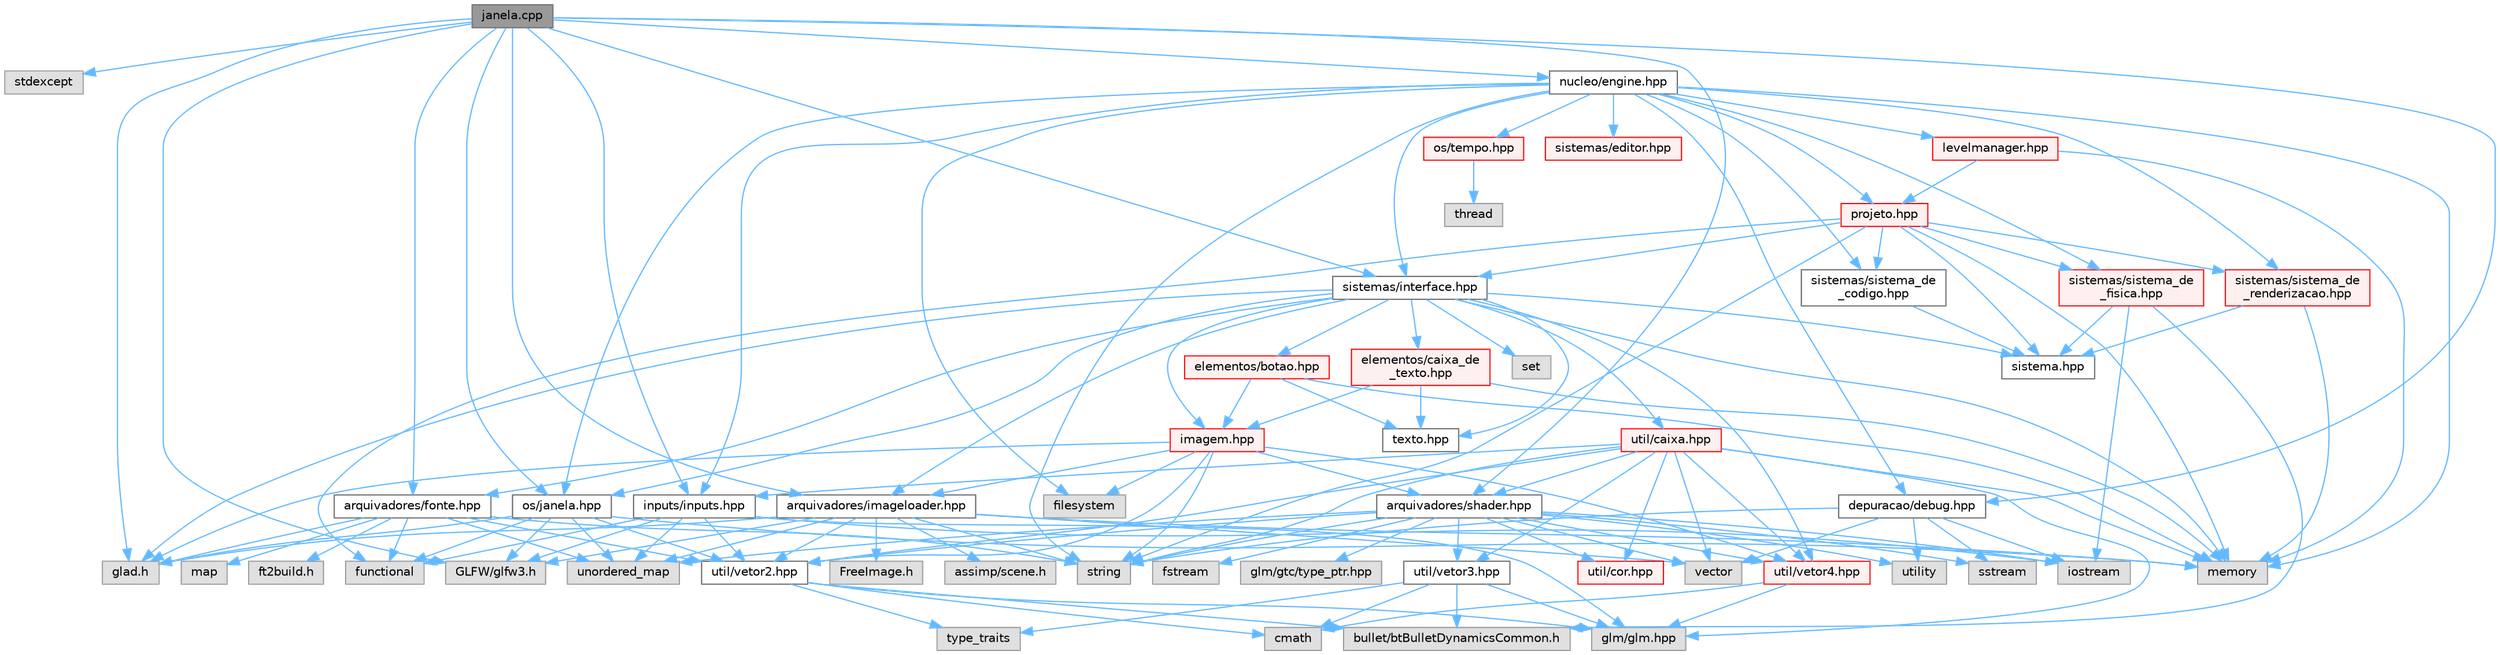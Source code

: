 digraph "janela.cpp"
{
 // LATEX_PDF_SIZE
  bgcolor="transparent";
  edge [fontname=Helvetica,fontsize=10,labelfontname=Helvetica,labelfontsize=10];
  node [fontname=Helvetica,fontsize=10,shape=box,height=0.2,width=0.4];
  Node1 [id="Node000001",label="janela.cpp",height=0.2,width=0.4,color="gray40", fillcolor="grey60", style="filled", fontcolor="black",tooltip=" "];
  Node1 -> Node2 [id="edge1_Node000001_Node000002",color="steelblue1",style="solid",tooltip=" "];
  Node2 [id="Node000002",label="stdexcept",height=0.2,width=0.4,color="grey60", fillcolor="#E0E0E0", style="filled",tooltip=" "];
  Node1 -> Node3 [id="edge2_Node000001_Node000003",color="steelblue1",style="solid",tooltip=" "];
  Node3 [id="Node000003",label="glad.h",height=0.2,width=0.4,color="grey60", fillcolor="#E0E0E0", style="filled",tooltip=" "];
  Node1 -> Node4 [id="edge3_Node000001_Node000004",color="steelblue1",style="solid",tooltip=" "];
  Node4 [id="Node000004",label="GLFW/glfw3.h",height=0.2,width=0.4,color="grey60", fillcolor="#E0E0E0", style="filled",tooltip=" "];
  Node1 -> Node5 [id="edge4_Node000001_Node000005",color="steelblue1",style="solid",tooltip=" "];
  Node5 [id="Node000005",label="os/janela.hpp",height=0.2,width=0.4,color="grey40", fillcolor="white", style="filled",URL="$janela_8hpp_source.html",tooltip=" "];
  Node5 -> Node6 [id="edge5_Node000005_Node000006",color="steelblue1",style="solid",tooltip=" "];
  Node6 [id="Node000006",label="functional",height=0.2,width=0.4,color="grey60", fillcolor="#E0E0E0", style="filled",tooltip=" "];
  Node5 -> Node7 [id="edge6_Node000005_Node000007",color="steelblue1",style="solid",tooltip=" "];
  Node7 [id="Node000007",label="memory",height=0.2,width=0.4,color="grey60", fillcolor="#E0E0E0", style="filled",tooltip=" "];
  Node5 -> Node8 [id="edge7_Node000005_Node000008",color="steelblue1",style="solid",tooltip=" "];
  Node8 [id="Node000008",label="unordered_map",height=0.2,width=0.4,color="grey60", fillcolor="#E0E0E0", style="filled",tooltip=" "];
  Node5 -> Node3 [id="edge8_Node000005_Node000003",color="steelblue1",style="solid",tooltip=" "];
  Node5 -> Node4 [id="edge9_Node000005_Node000004",color="steelblue1",style="solid",tooltip=" "];
  Node5 -> Node9 [id="edge10_Node000005_Node000009",color="steelblue1",style="solid",tooltip=" "];
  Node9 [id="Node000009",label="util/vetor2.hpp",height=0.2,width=0.4,color="grey40", fillcolor="white", style="filled",URL="$vetor2_8hpp.html",tooltip=" "];
  Node9 -> Node10 [id="edge11_Node000009_Node000010",color="steelblue1",style="solid",tooltip=" "];
  Node10 [id="Node000010",label="cmath",height=0.2,width=0.4,color="grey60", fillcolor="#E0E0E0", style="filled",tooltip=" "];
  Node9 -> Node11 [id="edge12_Node000009_Node000011",color="steelblue1",style="solid",tooltip=" "];
  Node11 [id="Node000011",label="type_traits",height=0.2,width=0.4,color="grey60", fillcolor="#E0E0E0", style="filled",tooltip=" "];
  Node9 -> Node12 [id="edge13_Node000009_Node000012",color="steelblue1",style="solid",tooltip=" "];
  Node12 [id="Node000012",label="bullet/btBulletDynamicsCommon.h",height=0.2,width=0.4,color="grey60", fillcolor="#E0E0E0", style="filled",tooltip=" "];
  Node9 -> Node13 [id="edge14_Node000009_Node000013",color="steelblue1",style="solid",tooltip=" "];
  Node13 [id="Node000013",label="glm/glm.hpp",height=0.2,width=0.4,color="grey60", fillcolor="#E0E0E0", style="filled",tooltip=" "];
  Node1 -> Node14 [id="edge15_Node000001_Node000014",color="steelblue1",style="solid",tooltip=" "];
  Node14 [id="Node000014",label="nucleo/engine.hpp",height=0.2,width=0.4,color="grey40", fillcolor="white", style="filled",URL="$engine_8hpp.html",tooltip=" "];
  Node14 -> Node15 [id="edge16_Node000014_Node000015",color="steelblue1",style="solid",tooltip=" "];
  Node15 [id="Node000015",label="string",height=0.2,width=0.4,color="grey60", fillcolor="#E0E0E0", style="filled",tooltip=" "];
  Node14 -> Node7 [id="edge17_Node000014_Node000007",color="steelblue1",style="solid",tooltip=" "];
  Node14 -> Node16 [id="edge18_Node000014_Node000016",color="steelblue1",style="solid",tooltip=" "];
  Node16 [id="Node000016",label="filesystem",height=0.2,width=0.4,color="grey60", fillcolor="#E0E0E0", style="filled",tooltip=" "];
  Node14 -> Node17 [id="edge19_Node000014_Node000017",color="steelblue1",style="solid",tooltip=" "];
  Node17 [id="Node000017",label="depuracao/debug.hpp",height=0.2,width=0.4,color="grey40", fillcolor="white", style="filled",URL="$debug_8hpp.html",tooltip=" "];
  Node17 -> Node18 [id="edge20_Node000017_Node000018",color="steelblue1",style="solid",tooltip=" "];
  Node18 [id="Node000018",label="vector",height=0.2,width=0.4,color="grey60", fillcolor="#E0E0E0", style="filled",tooltip=" "];
  Node17 -> Node19 [id="edge21_Node000017_Node000019",color="steelblue1",style="solid",tooltip=" "];
  Node19 [id="Node000019",label="utility",height=0.2,width=0.4,color="grey60", fillcolor="#E0E0E0", style="filled",tooltip=" "];
  Node17 -> Node15 [id="edge22_Node000017_Node000015",color="steelblue1",style="solid",tooltip=" "];
  Node17 -> Node20 [id="edge23_Node000017_Node000020",color="steelblue1",style="solid",tooltip=" "];
  Node20 [id="Node000020",label="iostream",height=0.2,width=0.4,color="grey60", fillcolor="#E0E0E0", style="filled",tooltip=" "];
  Node17 -> Node21 [id="edge24_Node000017_Node000021",color="steelblue1",style="solid",tooltip=" "];
  Node21 [id="Node000021",label="sstream",height=0.2,width=0.4,color="grey60", fillcolor="#E0E0E0", style="filled",tooltip=" "];
  Node14 -> Node5 [id="edge25_Node000014_Node000005",color="steelblue1",style="solid",tooltip=" "];
  Node14 -> Node22 [id="edge26_Node000014_Node000022",color="steelblue1",style="solid",tooltip=" "];
  Node22 [id="Node000022",label="os/tempo.hpp",height=0.2,width=0.4,color="red", fillcolor="#FFF0F0", style="filled",URL="$tempo_8hpp.html",tooltip="Inicia e gerencia o tempo."];
  Node22 -> Node23 [id="edge27_Node000022_Node000023",color="steelblue1",style="solid",tooltip=" "];
  Node23 [id="Node000023",label="thread",height=0.2,width=0.4,color="grey60", fillcolor="#E0E0E0", style="filled",tooltip=" "];
  Node14 -> Node25 [id="edge28_Node000014_Node000025",color="steelblue1",style="solid",tooltip=" "];
  Node25 [id="Node000025",label="inputs/inputs.hpp",height=0.2,width=0.4,color="grey40", fillcolor="white", style="filled",URL="$inputs_8hpp.html",tooltip=" "];
  Node25 -> Node4 [id="edge29_Node000025_Node000004",color="steelblue1",style="solid",tooltip=" "];
  Node25 -> Node20 [id="edge30_Node000025_Node000020",color="steelblue1",style="solid",tooltip=" "];
  Node25 -> Node8 [id="edge31_Node000025_Node000008",color="steelblue1",style="solid",tooltip=" "];
  Node25 -> Node6 [id="edge32_Node000025_Node000006",color="steelblue1",style="solid",tooltip=" "];
  Node25 -> Node13 [id="edge33_Node000025_Node000013",color="steelblue1",style="solid",tooltip=" "];
  Node25 -> Node9 [id="edge34_Node000025_Node000009",color="steelblue1",style="solid",tooltip=" "];
  Node14 -> Node26 [id="edge35_Node000014_Node000026",color="steelblue1",style="solid",tooltip=" "];
  Node26 [id="Node000026",label="sistemas/sistema_de\l_renderizacao.hpp",height=0.2,width=0.4,color="red", fillcolor="#FFF0F0", style="filled",URL="$sistema__de__renderizacao_8hpp.html",tooltip=" "];
  Node26 -> Node27 [id="edge36_Node000026_Node000027",color="steelblue1",style="solid",tooltip=" "];
  Node27 [id="Node000027",label="sistema.hpp",height=0.2,width=0.4,color="grey40", fillcolor="white", style="filled",URL="$sistemas_2sistema_8hpp.html",tooltip=" "];
  Node26 -> Node7 [id="edge37_Node000026_Node000007",color="steelblue1",style="solid",tooltip=" "];
  Node14 -> Node59 [id="edge38_Node000014_Node000059",color="steelblue1",style="solid",tooltip=" "];
  Node59 [id="Node000059",label="sistemas/interface.hpp",height=0.2,width=0.4,color="grey40", fillcolor="white", style="filled",URL="$interface_8hpp_source.html",tooltip=" "];
  Node59 -> Node3 [id="edge39_Node000059_Node000003",color="steelblue1",style="solid",tooltip=" "];
  Node59 -> Node7 [id="edge40_Node000059_Node000007",color="steelblue1",style="solid",tooltip=" "];
  Node59 -> Node60 [id="edge41_Node000059_Node000060",color="steelblue1",style="solid",tooltip=" "];
  Node60 [id="Node000060",label="set",height=0.2,width=0.4,color="grey60", fillcolor="#E0E0E0", style="filled",tooltip=" "];
  Node59 -> Node27 [id="edge42_Node000059_Node000027",color="steelblue1",style="solid",tooltip=" "];
  Node59 -> Node49 [id="edge43_Node000059_Node000049",color="steelblue1",style="solid",tooltip=" "];
  Node49 [id="Node000049",label="arquivadores/imageloader.hpp",height=0.2,width=0.4,color="grey40", fillcolor="white", style="filled",URL="$imageloader_8hpp.html",tooltip=" "];
  Node49 -> Node3 [id="edge44_Node000049_Node000003",color="steelblue1",style="solid",tooltip=" "];
  Node49 -> Node4 [id="edge45_Node000049_Node000004",color="steelblue1",style="solid",tooltip=" "];
  Node49 -> Node15 [id="edge46_Node000049_Node000015",color="steelblue1",style="solid",tooltip=" "];
  Node49 -> Node8 [id="edge47_Node000049_Node000008",color="steelblue1",style="solid",tooltip=" "];
  Node49 -> Node50 [id="edge48_Node000049_Node000050",color="steelblue1",style="solid",tooltip=" "];
  Node50 [id="Node000050",label="FreeImage.h",height=0.2,width=0.4,color="grey60", fillcolor="#E0E0E0", style="filled",tooltip=" "];
  Node49 -> Node51 [id="edge49_Node000049_Node000051",color="steelblue1",style="solid",tooltip=" "];
  Node51 [id="Node000051",label="assimp/scene.h",height=0.2,width=0.4,color="grey60", fillcolor="#E0E0E0", style="filled",tooltip=" "];
  Node49 -> Node18 [id="edge50_Node000049_Node000018",color="steelblue1",style="solid",tooltip=" "];
  Node49 -> Node7 [id="edge51_Node000049_Node000007",color="steelblue1",style="solid",tooltip=" "];
  Node49 -> Node9 [id="edge52_Node000049_Node000009",color="steelblue1",style="solid",tooltip=" "];
  Node59 -> Node61 [id="edge53_Node000059_Node000061",color="steelblue1",style="solid",tooltip=" "];
  Node61 [id="Node000061",label="arquivadores/fonte.hpp",height=0.2,width=0.4,color="grey40", fillcolor="white", style="filled",URL="$fonte_8hpp.html",tooltip=" "];
  Node61 -> Node3 [id="edge54_Node000061_Node000003",color="steelblue1",style="solid",tooltip=" "];
  Node61 -> Node15 [id="edge55_Node000061_Node000015",color="steelblue1",style="solid",tooltip=" "];
  Node61 -> Node55 [id="edge56_Node000061_Node000055",color="steelblue1",style="solid",tooltip=" "];
  Node55 [id="Node000055",label="map",height=0.2,width=0.4,color="grey60", fillcolor="#E0E0E0", style="filled",tooltip=" "];
  Node61 -> Node8 [id="edge57_Node000061_Node000008",color="steelblue1",style="solid",tooltip=" "];
  Node61 -> Node62 [id="edge58_Node000061_Node000062",color="steelblue1",style="solid",tooltip=" "];
  Node62 [id="Node000062",label="ft2build.h",height=0.2,width=0.4,color="grey60", fillcolor="#E0E0E0", style="filled",tooltip=" "];
  Node61 -> Node9 [id="edge59_Node000061_Node000009",color="steelblue1",style="solid",tooltip=" "];
  Node61 -> Node6 [id="edge60_Node000061_Node000006",color="steelblue1",style="solid",tooltip=" "];
  Node59 -> Node63 [id="edge61_Node000059_Node000063",color="steelblue1",style="solid",tooltip=" "];
  Node63 [id="Node000063",label="util/caixa.hpp",height=0.2,width=0.4,color="red", fillcolor="#FFF0F0", style="filled",URL="$caixa_8hpp.html",tooltip=" "];
  Node63 -> Node15 [id="edge62_Node000063_Node000015",color="steelblue1",style="solid",tooltip=" "];
  Node63 -> Node7 [id="edge63_Node000063_Node000007",color="steelblue1",style="solid",tooltip=" "];
  Node63 -> Node18 [id="edge64_Node000063_Node000018",color="steelblue1",style="solid",tooltip=" "];
  Node63 -> Node9 [id="edge65_Node000063_Node000009",color="steelblue1",style="solid",tooltip=" "];
  Node63 -> Node37 [id="edge66_Node000063_Node000037",color="steelblue1",style="solid",tooltip=" "];
  Node37 [id="Node000037",label="util/vetor3.hpp",height=0.2,width=0.4,color="grey40", fillcolor="white", style="filled",URL="$vetor3_8hpp.html",tooltip=" "];
  Node37 -> Node10 [id="edge67_Node000037_Node000010",color="steelblue1",style="solid",tooltip=" "];
  Node37 -> Node11 [id="edge68_Node000037_Node000011",color="steelblue1",style="solid",tooltip=" "];
  Node37 -> Node12 [id="edge69_Node000037_Node000012",color="steelblue1",style="solid",tooltip=" "];
  Node37 -> Node13 [id="edge70_Node000037_Node000013",color="steelblue1",style="solid",tooltip=" "];
  Node63 -> Node47 [id="edge71_Node000063_Node000047",color="steelblue1",style="solid",tooltip=" "];
  Node47 [id="Node000047",label="util/cor.hpp",height=0.2,width=0.4,color="red", fillcolor="#FFF0F0", style="filled",URL="$cor_8hpp.html",tooltip=" "];
  Node63 -> Node38 [id="edge72_Node000063_Node000038",color="steelblue1",style="solid",tooltip=" "];
  Node38 [id="Node000038",label="util/vetor4.hpp",height=0.2,width=0.4,color="red", fillcolor="#FFF0F0", style="filled",URL="$vetor4_8hpp.html",tooltip=" "];
  Node38 -> Node10 [id="edge73_Node000038_Node000010",color="steelblue1",style="solid",tooltip=" "];
  Node38 -> Node13 [id="edge74_Node000038_Node000013",color="steelblue1",style="solid",tooltip=" "];
  Node63 -> Node13 [id="edge75_Node000063_Node000013",color="steelblue1",style="solid",tooltip=" "];
  Node63 -> Node45 [id="edge76_Node000063_Node000045",color="steelblue1",style="solid",tooltip=" "];
  Node45 [id="Node000045",label="arquivadores/shader.hpp",height=0.2,width=0.4,color="grey40", fillcolor="white", style="filled",URL="$shader_8hpp.html",tooltip="Gerencia os shaders GLSL."];
  Node45 -> Node15 [id="edge77_Node000045_Node000015",color="steelblue1",style="solid",tooltip=" "];
  Node45 -> Node46 [id="edge78_Node000045_Node000046",color="steelblue1",style="solid",tooltip=" "];
  Node46 [id="Node000046",label="fstream",height=0.2,width=0.4,color="grey60", fillcolor="#E0E0E0", style="filled",tooltip=" "];
  Node45 -> Node21 [id="edge79_Node000045_Node000021",color="steelblue1",style="solid",tooltip=" "];
  Node45 -> Node20 [id="edge80_Node000045_Node000020",color="steelblue1",style="solid",tooltip=" "];
  Node45 -> Node18 [id="edge81_Node000045_Node000018",color="steelblue1",style="solid",tooltip=" "];
  Node45 -> Node19 [id="edge82_Node000045_Node000019",color="steelblue1",style="solid",tooltip=" "];
  Node45 -> Node8 [id="edge83_Node000045_Node000008",color="steelblue1",style="solid",tooltip=" "];
  Node45 -> Node42 [id="edge84_Node000045_Node000042",color="steelblue1",style="solid",tooltip=" "];
  Node42 [id="Node000042",label="glm/gtc/type_ptr.hpp",height=0.2,width=0.4,color="grey60", fillcolor="#E0E0E0", style="filled",tooltip=" "];
  Node45 -> Node38 [id="edge85_Node000045_Node000038",color="steelblue1",style="solid",tooltip=" "];
  Node45 -> Node9 [id="edge86_Node000045_Node000009",color="steelblue1",style="solid",tooltip=" "];
  Node45 -> Node37 [id="edge87_Node000045_Node000037",color="steelblue1",style="solid",tooltip=" "];
  Node45 -> Node47 [id="edge88_Node000045_Node000047",color="steelblue1",style="solid",tooltip=" "];
  Node63 -> Node25 [id="edge89_Node000063_Node000025",color="steelblue1",style="solid",tooltip=" "];
  Node59 -> Node64 [id="edge90_Node000059_Node000064",color="steelblue1",style="solid",tooltip=" "];
  Node64 [id="Node000064",label="elementos/botao.hpp",height=0.2,width=0.4,color="red", fillcolor="#FFF0F0", style="filled",URL="$botao_8hpp.html",tooltip=" "];
  Node64 -> Node65 [id="edge91_Node000064_Node000065",color="steelblue1",style="solid",tooltip=" "];
  Node65 [id="Node000065",label="imagem.hpp",height=0.2,width=0.4,color="red", fillcolor="#FFF0F0", style="filled",URL="$imagem_8hpp.html",tooltip=" "];
  Node65 -> Node3 [id="edge92_Node000065_Node000003",color="steelblue1",style="solid",tooltip=" "];
  Node65 -> Node15 [id="edge93_Node000065_Node000015",color="steelblue1",style="solid",tooltip=" "];
  Node65 -> Node16 [id="edge94_Node000065_Node000016",color="steelblue1",style="solid",tooltip=" "];
  Node65 -> Node9 [id="edge95_Node000065_Node000009",color="steelblue1",style="solid",tooltip=" "];
  Node65 -> Node38 [id="edge96_Node000065_Node000038",color="steelblue1",style="solid",tooltip=" "];
  Node65 -> Node45 [id="edge97_Node000065_Node000045",color="steelblue1",style="solid",tooltip=" "];
  Node65 -> Node49 [id="edge98_Node000065_Node000049",color="steelblue1",style="solid",tooltip=" "];
  Node64 -> Node67 [id="edge99_Node000064_Node000067",color="steelblue1",style="solid",tooltip=" "];
  Node67 [id="Node000067",label="texto.hpp",height=0.2,width=0.4,color="grey40", fillcolor="white", style="filled",URL="$texto_8hpp.html",tooltip=" "];
  Node64 -> Node7 [id="edge100_Node000064_Node000007",color="steelblue1",style="solid",tooltip=" "];
  Node59 -> Node68 [id="edge101_Node000059_Node000068",color="steelblue1",style="solid",tooltip=" "];
  Node68 [id="Node000068",label="elementos/caixa_de\l_texto.hpp",height=0.2,width=0.4,color="red", fillcolor="#FFF0F0", style="filled",URL="$caixa__de__texto_8hpp.html",tooltip=" "];
  Node68 -> Node65 [id="edge102_Node000068_Node000065",color="steelblue1",style="solid",tooltip=" "];
  Node68 -> Node67 [id="edge103_Node000068_Node000067",color="steelblue1",style="solid",tooltip=" "];
  Node68 -> Node7 [id="edge104_Node000068_Node000007",color="steelblue1",style="solid",tooltip=" "];
  Node59 -> Node65 [id="edge105_Node000059_Node000065",color="steelblue1",style="solid",tooltip=" "];
  Node59 -> Node67 [id="edge106_Node000059_Node000067",color="steelblue1",style="solid",tooltip=" "];
  Node59 -> Node38 [id="edge107_Node000059_Node000038",color="steelblue1",style="solid",tooltip=" "];
  Node59 -> Node5 [id="edge108_Node000059_Node000005",color="steelblue1",style="solid",tooltip=" "];
  Node14 -> Node70 [id="edge109_Node000014_Node000070",color="steelblue1",style="solid",tooltip=" "];
  Node70 [id="Node000070",label="sistemas/sistema_de\l_codigo.hpp",height=0.2,width=0.4,color="grey40", fillcolor="white", style="filled",URL="$sistema__de__codigo_8hpp.html",tooltip=" "];
  Node70 -> Node27 [id="edge110_Node000070_Node000027",color="steelblue1",style="solid",tooltip=" "];
  Node14 -> Node71 [id="edge111_Node000014_Node000071",color="steelblue1",style="solid",tooltip=" "];
  Node71 [id="Node000071",label="sistemas/sistema_de\l_fisica.hpp",height=0.2,width=0.4,color="red", fillcolor="#FFF0F0", style="filled",URL="$sistema__de__fisica_8hpp.html",tooltip=" "];
  Node71 -> Node27 [id="edge112_Node000071_Node000027",color="steelblue1",style="solid",tooltip=" "];
  Node71 -> Node20 [id="edge113_Node000071_Node000020",color="steelblue1",style="solid",tooltip=" "];
  Node71 -> Node12 [id="edge114_Node000071_Node000012",color="steelblue1",style="solid",tooltip=" "];
  Node14 -> Node72 [id="edge115_Node000014_Node000072",color="steelblue1",style="solid",tooltip=" "];
  Node72 [id="Node000072",label="levelmanager.hpp",height=0.2,width=0.4,color="red", fillcolor="#FFF0F0", style="filled",URL="$levelmanager_8hpp.html",tooltip="Gerencia as fases."];
  Node72 -> Node78 [id="edge116_Node000072_Node000078",color="steelblue1",style="solid",tooltip=" "];
  Node78 [id="Node000078",label="projeto.hpp",height=0.2,width=0.4,color="red", fillcolor="#FFF0F0", style="filled",URL="$projeto_8hpp.html",tooltip="Classe projeto."];
  Node78 -> Node15 [id="edge117_Node000078_Node000015",color="steelblue1",style="solid",tooltip=" "];
  Node78 -> Node6 [id="edge118_Node000078_Node000006",color="steelblue1",style="solid",tooltip=" "];
  Node78 -> Node7 [id="edge119_Node000078_Node000007",color="steelblue1",style="solid",tooltip=" "];
  Node78 -> Node27 [id="edge120_Node000078_Node000027",color="steelblue1",style="solid",tooltip=" "];
  Node78 -> Node71 [id="edge121_Node000078_Node000071",color="steelblue1",style="solid",tooltip=" "];
  Node78 -> Node26 [id="edge122_Node000078_Node000026",color="steelblue1",style="solid",tooltip=" "];
  Node78 -> Node70 [id="edge123_Node000078_Node000070",color="steelblue1",style="solid",tooltip=" "];
  Node78 -> Node59 [id="edge124_Node000078_Node000059",color="steelblue1",style="solid",tooltip=" "];
  Node72 -> Node7 [id="edge125_Node000072_Node000007",color="steelblue1",style="solid",tooltip=" "];
  Node14 -> Node78 [id="edge126_Node000014_Node000078",color="steelblue1",style="solid",tooltip=" "];
  Node14 -> Node81 [id="edge127_Node000014_Node000081",color="steelblue1",style="solid",tooltip=" "];
  Node81 [id="Node000081",label="sistemas/editor.hpp",height=0.2,width=0.4,color="red", fillcolor="#FFF0F0", style="filled",URL="$editor_8hpp.html",tooltip=" "];
  Node1 -> Node17 [id="edge128_Node000001_Node000017",color="steelblue1",style="solid",tooltip=" "];
  Node1 -> Node59 [id="edge129_Node000001_Node000059",color="steelblue1",style="solid",tooltip=" "];
  Node1 -> Node49 [id="edge130_Node000001_Node000049",color="steelblue1",style="solid",tooltip=" "];
  Node1 -> Node45 [id="edge131_Node000001_Node000045",color="steelblue1",style="solid",tooltip=" "];
  Node1 -> Node61 [id="edge132_Node000001_Node000061",color="steelblue1",style="solid",tooltip=" "];
  Node1 -> Node25 [id="edge133_Node000001_Node000025",color="steelblue1",style="solid",tooltip=" "];
}
